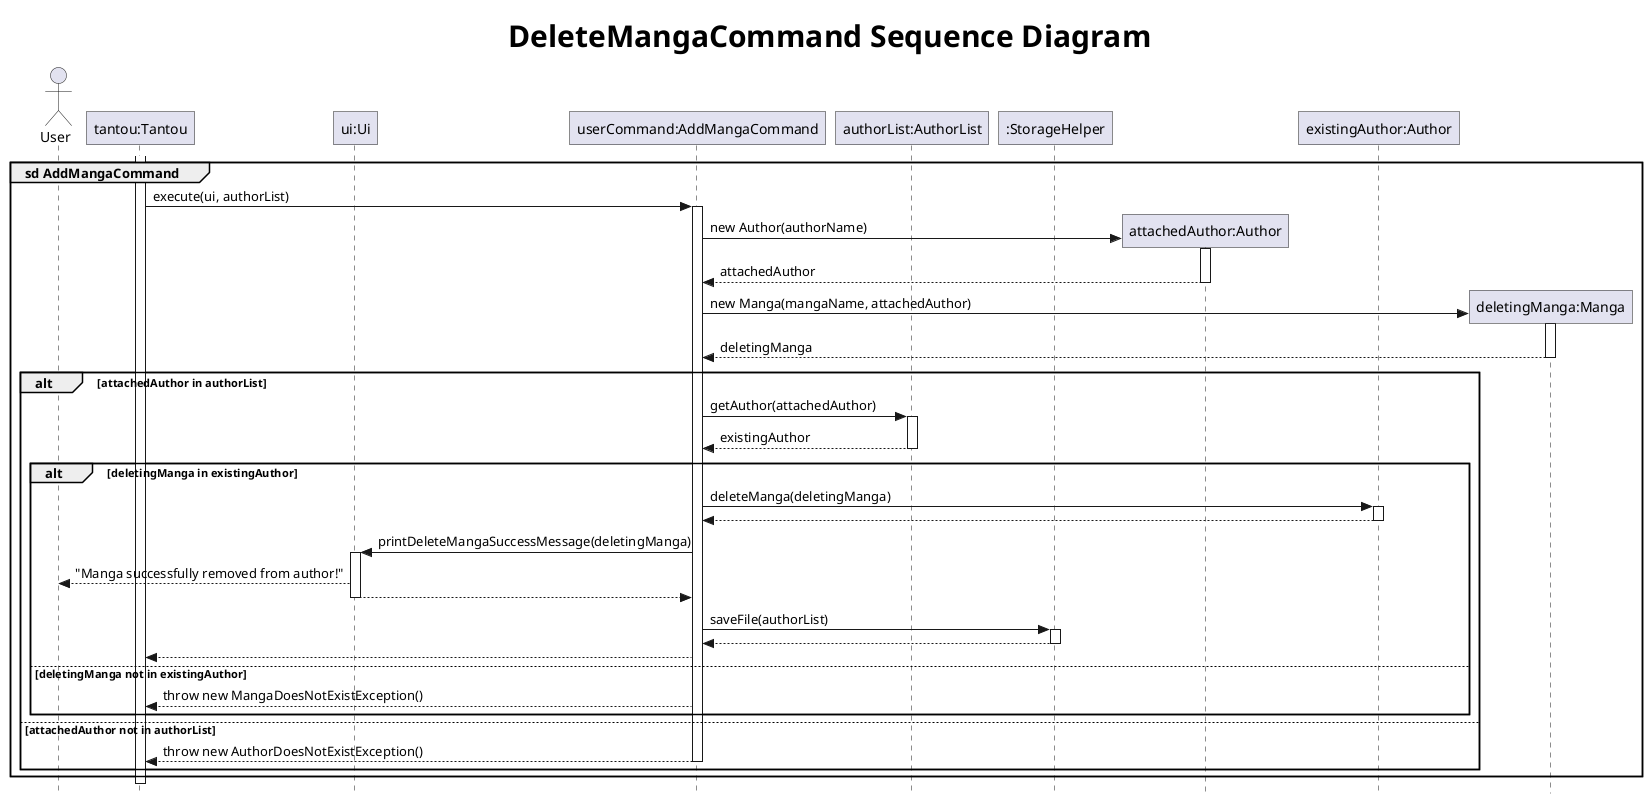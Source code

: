 @startuml
autoactivate off
title <size:30> DeleteMangaCommand Sequence Diagram
hide footbox
skinparam roundCorner 0
skinparam style strictuml

actor User
participant "tantou:Tantou" as tantou
participant "ui:Ui" as ui
participant "userCommand:AddMangaCommand" as userCommand
participant "authorList:AuthorList" as authorList
participant ":StorageHelper" as storage
participant "attachedAuthor:Author" as author
participant "existingAuthor:Author" as existingAuthor
participant "deletingManga:Manga" as manga

activate tantou
group sd AddMangaCommand

    tantou -> userCommand : execute(ui, authorList)
    activate userCommand

    create author
    userCommand -> author : new Author(authorName)
    activate author
    author --> userCommand : attachedAuthor
    deactivate author

    create manga
    userCommand -> manga : new Manga(mangaName, attachedAuthor)
    activate manga
    manga --> userCommand : deletingManga
    deactivate manga

    alt attachedAuthor in authorList
        userCommand -> authorList : getAuthor(attachedAuthor)
        activate authorList
        authorList --> userCommand : existingAuthor
        deactivate authorList
        alt deletingManga in existingAuthor
            userCommand -> existingAuthor : deleteManga(deletingManga)
            activate existingAuthor
            existingAuthor --> userCommand
            deactivate existingAuthor

            userCommand -> ui : printDeleteMangaSuccessMessage(deletingManga)
            activate ui
            ui --> User : "Manga successfully removed from author!"
            ui --> userCommand
            deactivate ui

            userCommand -> storage : saveFile(authorList)
            activate storage
            storage --> userCommand
            deactivate storage
            userCommand --> tantou
        else deletingManga not in existingAuthor
            userCommand --> tantou : throw new MangaDoesNotExistException()
        end
    else attachedAuthor not in authorList
        userCommand --> tantou : throw new AuthorDoesNotExistException()
        deactivate userCommand
    end
end
deactivate tantou
autoactivate on
@enduml